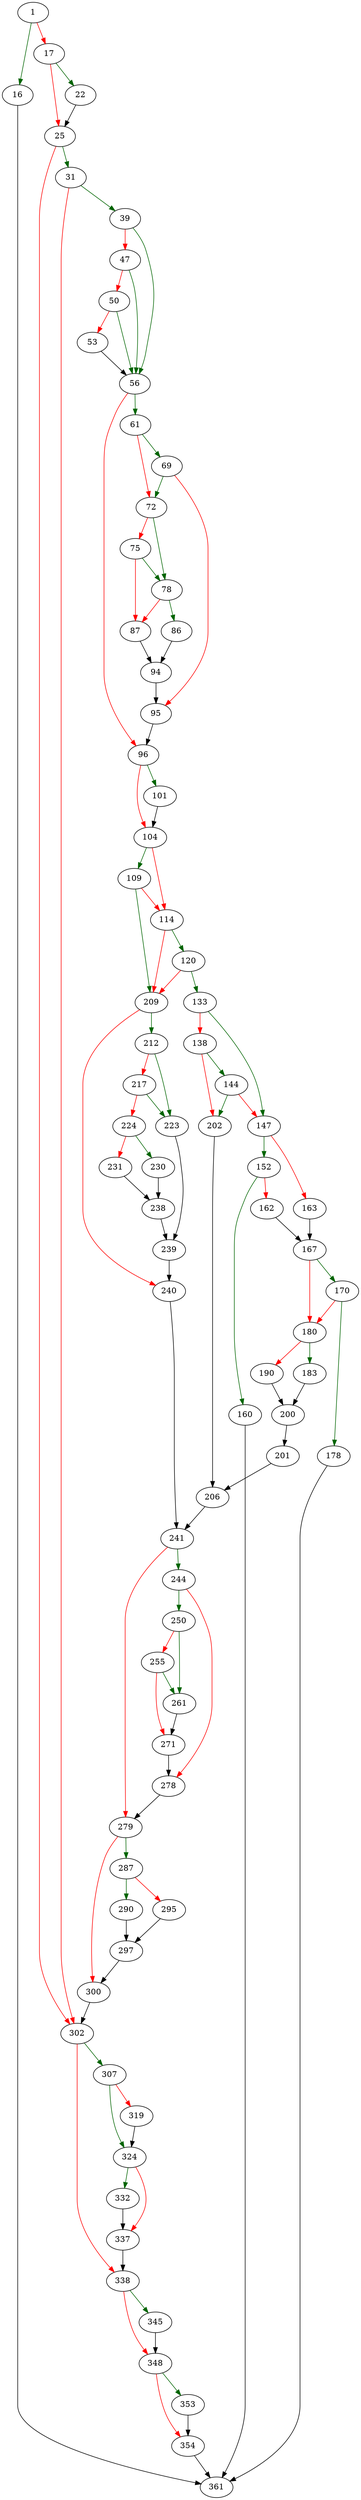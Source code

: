 strict digraph "sqlite3VdbeHalt" {
	// Node definitions.
	1 [entry=true];
	16;
	17;
	361;
	22;
	25;
	31;
	302;
	39;
	56;
	47;
	50;
	53;
	61;
	96;
	69;
	72;
	95;
	78;
	75;
	87;
	86;
	94;
	101;
	104;
	109;
	114;
	209;
	120;
	133;
	147;
	138;
	144;
	202;
	152;
	163;
	160;
	162;
	167;
	170;
	180;
	178;
	183;
	190;
	200;
	201;
	206;
	241;
	212;
	240;
	223;
	217;
	224;
	239;
	230;
	231;
	238;
	244;
	279;
	250;
	278;
	261;
	255;
	271;
	287;
	300;
	290;
	295;
	297;
	307;
	338;
	324;
	319;
	332;
	337;
	345;
	348;
	353;
	354;

	// Edge definitions.
	1 -> 16 [
		color=darkgreen
		cond=true
	];
	1 -> 17 [
		color=red
		cond=false
	];
	16 -> 361;
	17 -> 22 [
		color=darkgreen
		cond=true
	];
	17 -> 25 [
		color=red
		cond=false
	];
	22 -> 25;
	25 -> 31 [
		color=darkgreen
		cond=true
	];
	25 -> 302 [
		color=red
		cond=false
	];
	31 -> 302 [
		color=red
		cond=false
	];
	31 -> 39 [
		color=darkgreen
		cond=true
	];
	302 -> 307 [
		color=darkgreen
		cond=true
	];
	302 -> 338 [
		color=red
		cond=false
	];
	39 -> 56 [
		color=darkgreen
		cond=true
	];
	39 -> 47 [
		color=red
		cond=false
	];
	56 -> 61 [
		color=darkgreen
		cond=true
	];
	56 -> 96 [
		color=red
		cond=false
	];
	47 -> 56 [
		color=darkgreen
		cond=true
	];
	47 -> 50 [
		color=red
		cond=false
	];
	50 -> 56 [
		color=darkgreen
		cond=true
	];
	50 -> 53 [
		color=red
		cond=false
	];
	53 -> 56;
	61 -> 69 [
		color=darkgreen
		cond=true
	];
	61 -> 72 [
		color=red
		cond=false
	];
	96 -> 101 [
		color=darkgreen
		cond=true
	];
	96 -> 104 [
		color=red
		cond=false
	];
	69 -> 72 [
		color=darkgreen
		cond=true
	];
	69 -> 95 [
		color=red
		cond=false
	];
	72 -> 78 [
		color=darkgreen
		cond=true
	];
	72 -> 75 [
		color=red
		cond=false
	];
	95 -> 96;
	78 -> 87 [
		color=red
		cond=false
	];
	78 -> 86 [
		color=darkgreen
		cond=true
	];
	75 -> 78 [
		color=darkgreen
		cond=true
	];
	75 -> 87 [
		color=red
		cond=false
	];
	87 -> 94;
	86 -> 94;
	94 -> 95;
	101 -> 104;
	104 -> 109 [
		color=darkgreen
		cond=true
	];
	104 -> 114 [
		color=red
		cond=false
	];
	109 -> 114 [
		color=red
		cond=false
	];
	109 -> 209 [
		color=darkgreen
		cond=true
	];
	114 -> 209 [
		color=red
		cond=false
	];
	114 -> 120 [
		color=darkgreen
		cond=true
	];
	209 -> 212 [
		color=darkgreen
		cond=true
	];
	209 -> 240 [
		color=red
		cond=false
	];
	120 -> 209 [
		color=red
		cond=false
	];
	120 -> 133 [
		color=darkgreen
		cond=true
	];
	133 -> 147 [
		color=darkgreen
		cond=true
	];
	133 -> 138 [
		color=red
		cond=false
	];
	147 -> 152 [
		color=darkgreen
		cond=true
	];
	147 -> 163 [
		color=red
		cond=false
	];
	138 -> 144 [
		color=darkgreen
		cond=true
	];
	138 -> 202 [
		color=red
		cond=false
	];
	144 -> 147 [
		color=red
		cond=false
	];
	144 -> 202 [
		color=darkgreen
		cond=true
	];
	202 -> 206;
	152 -> 160 [
		color=darkgreen
		cond=true
	];
	152 -> 162 [
		color=red
		cond=false
	];
	163 -> 167;
	160 -> 361;
	162 -> 167;
	167 -> 170 [
		color=darkgreen
		cond=true
	];
	167 -> 180 [
		color=red
		cond=false
	];
	170 -> 180 [
		color=red
		cond=false
	];
	170 -> 178 [
		color=darkgreen
		cond=true
	];
	180 -> 183 [
		color=darkgreen
		cond=true
	];
	180 -> 190 [
		color=red
		cond=false
	];
	178 -> 361;
	183 -> 200;
	190 -> 200;
	200 -> 201;
	201 -> 206;
	206 -> 241;
	241 -> 244 [
		color=darkgreen
		cond=true
	];
	241 -> 279 [
		color=red
		cond=false
	];
	212 -> 223 [
		color=darkgreen
		cond=true
	];
	212 -> 217 [
		color=red
		cond=false
	];
	240 -> 241;
	223 -> 239;
	217 -> 223 [
		color=darkgreen
		cond=true
	];
	217 -> 224 [
		color=red
		cond=false
	];
	224 -> 230 [
		color=darkgreen
		cond=true
	];
	224 -> 231 [
		color=red
		cond=false
	];
	239 -> 240;
	230 -> 238;
	231 -> 238;
	238 -> 239;
	244 -> 250 [
		color=darkgreen
		cond=true
	];
	244 -> 278 [
		color=red
		cond=false
	];
	279 -> 287 [
		color=darkgreen
		cond=true
	];
	279 -> 300 [
		color=red
		cond=false
	];
	250 -> 261 [
		color=darkgreen
		cond=true
	];
	250 -> 255 [
		color=red
		cond=false
	];
	278 -> 279;
	261 -> 271;
	255 -> 261 [
		color=darkgreen
		cond=true
	];
	255 -> 271 [
		color=red
		cond=false
	];
	271 -> 278;
	287 -> 290 [
		color=darkgreen
		cond=true
	];
	287 -> 295 [
		color=red
		cond=false
	];
	300 -> 302;
	290 -> 297;
	295 -> 297;
	297 -> 300;
	307 -> 324 [
		color=darkgreen
		cond=true
	];
	307 -> 319 [
		color=red
		cond=false
	];
	338 -> 345 [
		color=darkgreen
		cond=true
	];
	338 -> 348 [
		color=red
		cond=false
	];
	324 -> 332 [
		color=darkgreen
		cond=true
	];
	324 -> 337 [
		color=red
		cond=false
	];
	319 -> 324;
	332 -> 337;
	337 -> 338;
	345 -> 348;
	348 -> 353 [
		color=darkgreen
		cond=true
	];
	348 -> 354 [
		color=red
		cond=false
	];
	353 -> 354;
	354 -> 361;
}